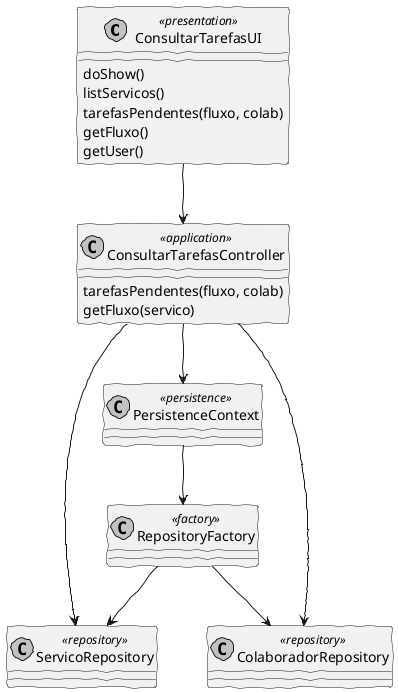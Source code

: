 @startuml
'http://plantuml.com/skinparam.html
skinparam handwritten true
skinparam monochrome true
skinparam packageStyle rect
skinparam defaultFontName FG Virgil
skinparam shadowing false

class ConsultarTarefasUI <<presentation>>
class ConsultarTarefasController <<application>>
class PersistenceContext <<persistence>>
class RepositoryFactory <<factory>>
class ServicoRepository <<repository>>
class ColaboradorRepository <<repository>>


ConsultarTarefasUI --> ConsultarTarefasController
ConsultarTarefasUI : doShow()
ConsultarTarefasUI : listServicos()
ConsultarTarefasUI : tarefasPendentes(fluxo, colab)
ConsultarTarefasUI : getFluxo()
ConsultarTarefasUI : getUser()

ConsultarTarefasController : tarefasPendentes(fluxo, colab)
ConsultarTarefasController : getFluxo(servico)

ConsultarTarefasController --> ServicoRepository
ConsultarTarefasController --> ColaboradorRepository
ConsultarTarefasController --> PersistenceContext
PersistenceContext --> RepositoryFactory

RepositoryFactory --> ServicoRepository
RepositoryFactory --> ColaboradorRepository

@enduml